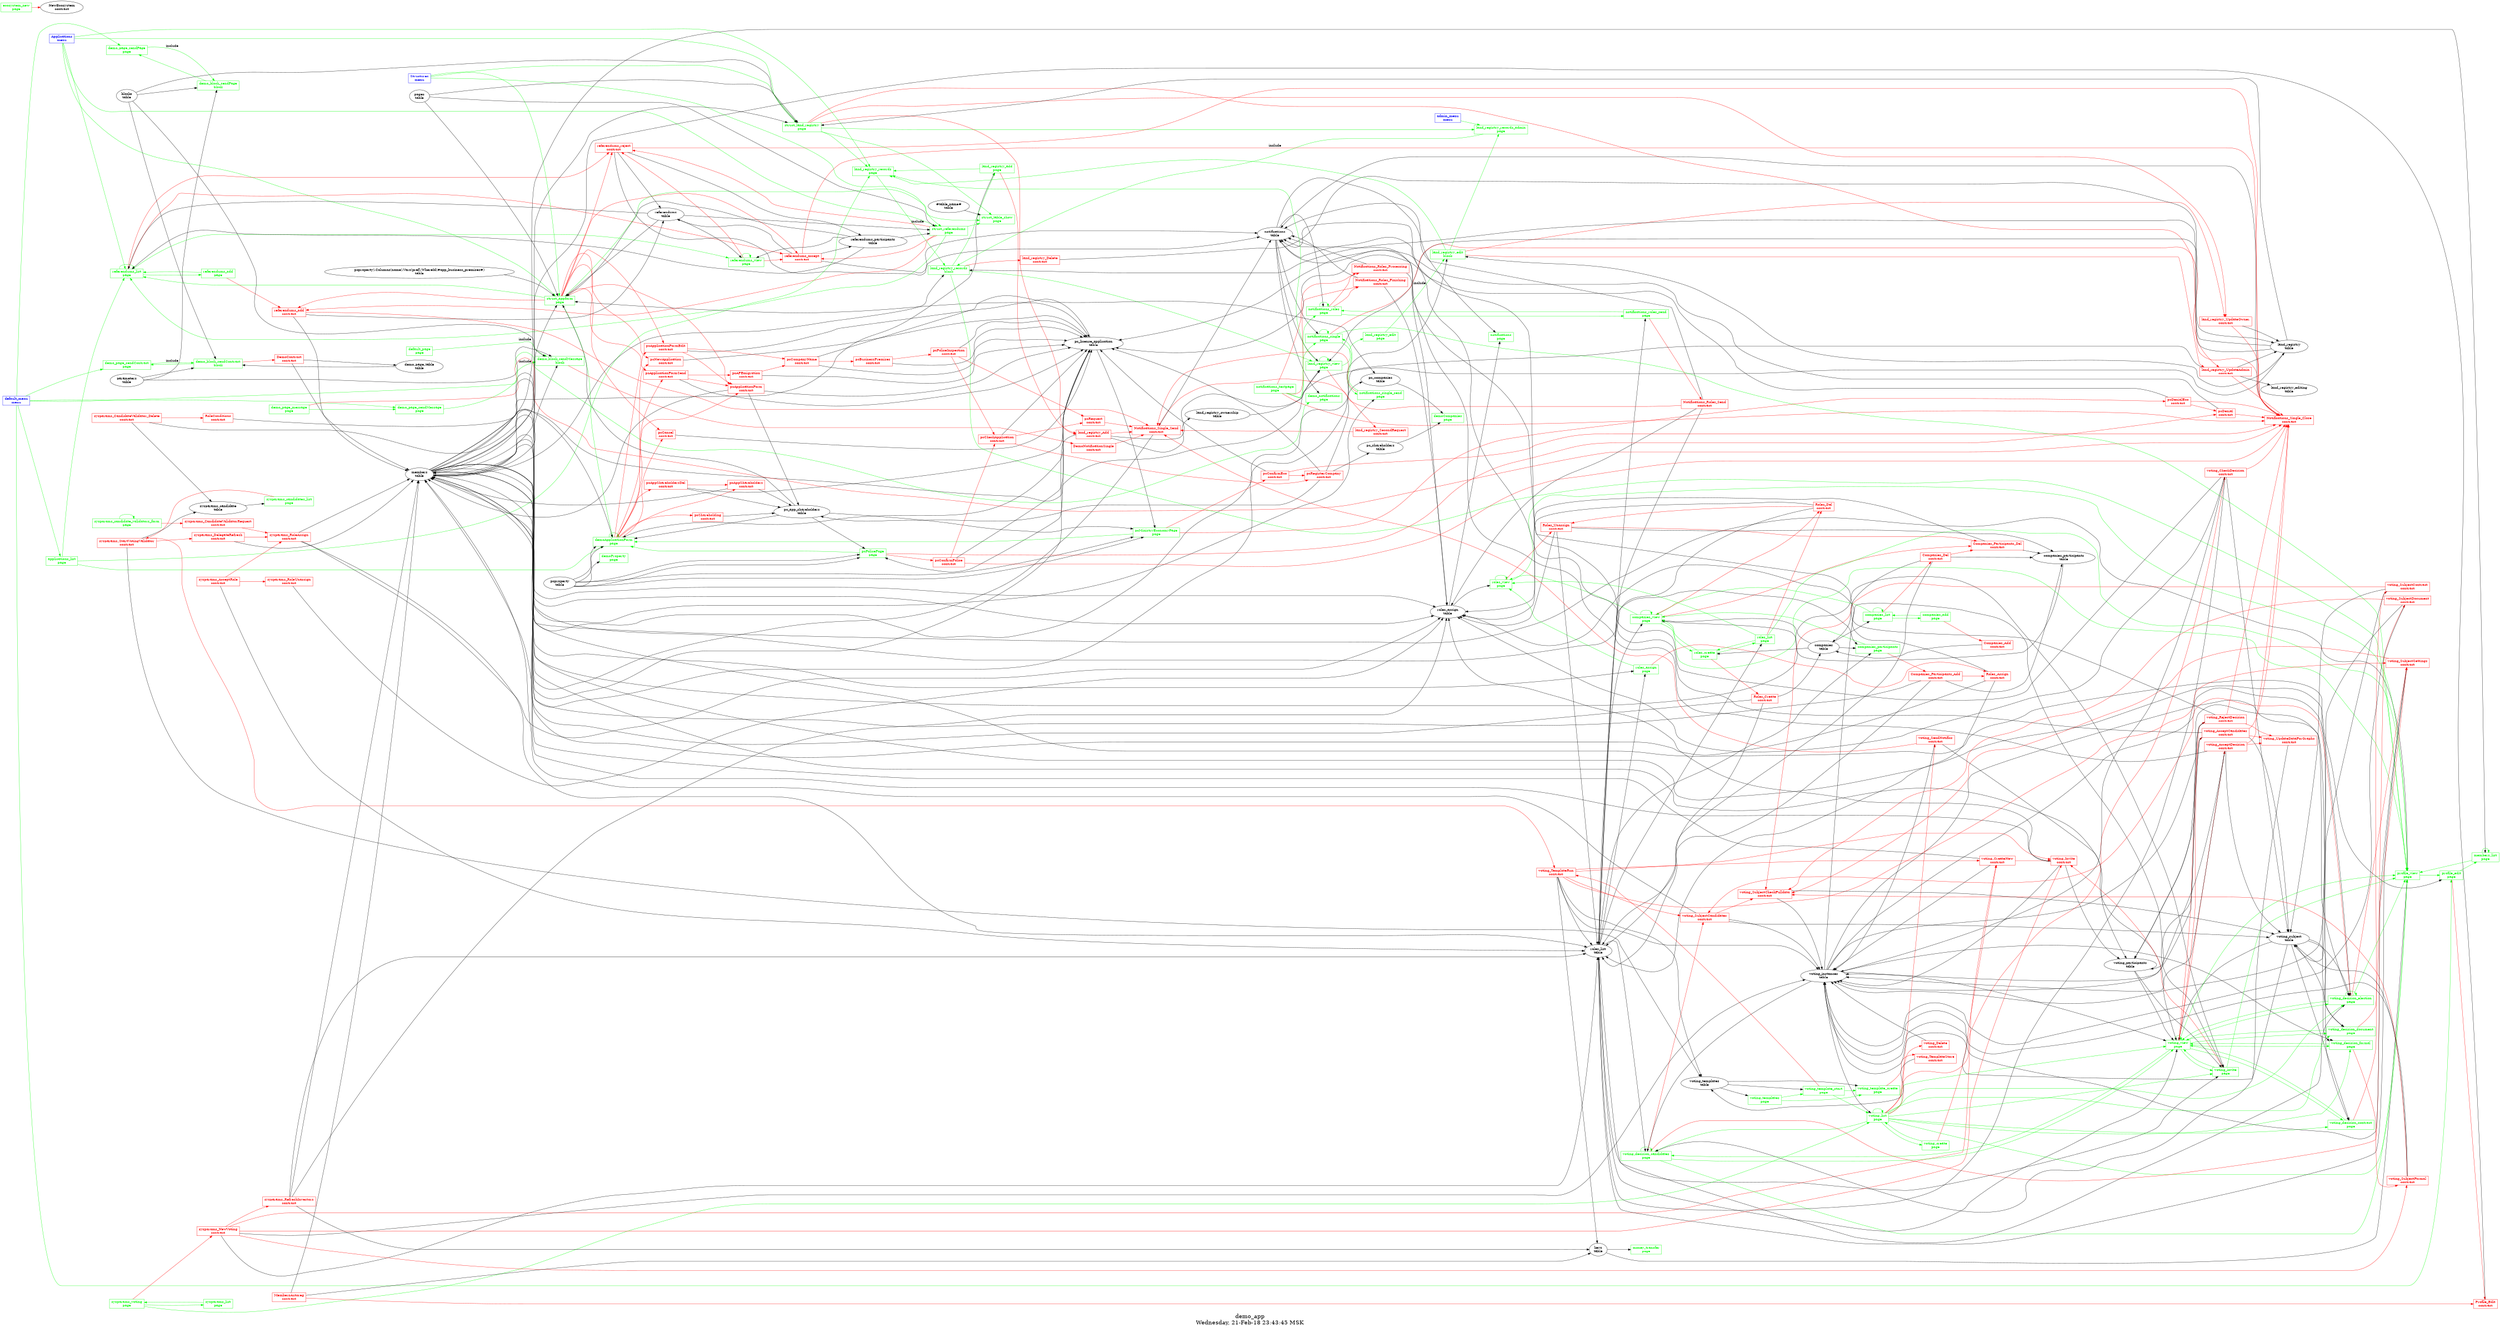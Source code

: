 digraph G {
fontsize="24.0";
label="demo_app\nWednesday, 21-Feb-18 23:43:45 MSK";
nojustify=true;
ordering=out;
rankdir=LR;
size="30";
"Applications\nmenu" -> "referendums_list\npage"  [ color=green ]
"Applications\nmenu" -> "land_registry_records\npage"  [ color=green ]
"Applications\nmenu" -> "struct_land_registry\npage"  [ color=green ]
"Applications\nmenu" -> "struct_referendums\npage"  [ color=green ]
"Applications\nmenu" -> "struct_appform\npage"  [ color=green ]
"Applications\nmenu" [color=blue, fontcolor=blue, group=menus, shape=record];
"Structures\nmenu" -> "struct_land_registry\npage"  [ color=green ]
"Structures\nmenu" -> "struct_referendums\npage"  [ color=green ]
"Structures\nmenu" -> "struct_appform\npage"  [ color=green ]
"Structures\nmenu" [color=blue, fontcolor=blue, group=menus, shape=record];
"admin_menu\nmenu" -> "land_registry_records_admin\npage"  [ color=green ]
"admin_menu\nmenu" [color=blue, fontcolor=blue, group=menus, shape=record];
"default_menu\nmenu" -> "demo_page_sendPage\npage"  [ color=green ]
"default_menu\nmenu" -> "demo_page_sendContract\npage"  [ color=green ]
"default_menu\nmenu" -> "demo_page_sendMessage\npage"  [ color=green ]
"default_menu\nmenu" -> "demo_notifications\npage"  [ color=green ]
"default_menu\nmenu" -> "profile_edit\npage"  [ color=green ]
"default_menu\nmenu" -> "applications_list\npage"  [ color=green ]
"default_menu\nmenu" [color=blue, fontcolor=blue, group=menus, shape=record];
"applications_list\npage" -> "referendums_list\npage"  [ color=green ]
"applications_list\npage" -> "land_registry_records\npage"  [ color=green ]
"applications_list\npage" -> "demoApplicationForm\npage"  [ color=green ]
"applications_list\npage" [color=green, fontcolor=green, group=pages, shape=record];
"companies_add\npage" -> "Companies_Add\ncontract"  [ color=red ]
"companies_add\npage" -> "companies_list\npage"  [ color=green ]
"companies_add\npage" [color=green, fontcolor=green, group=pages, shape=record];
"companies_list\npage" -> "Companies_Del\ncontract"  [ color=red ]
"companies\ntable" -> "companies_list\npage"  [ color="" ]
"companies_list\npage" -> "companies_view\npage"  [ color=green ]
"companies_list\npage" -> "companies_list\npage"  [ color=green ]
"companies_list\npage" -> "companies_add\npage"  [ color=green ]
"companies_list\npage" [color=green, fontcolor=green, group=pages, shape=record];
"companies_participants\npage" -> "Companies_Participants_Add\ncontract"  [ color=red ]
"companies\ntable" -> "companies_participants\npage"  [ color="" ]
"members\ntable" -> "companies_participants\npage"  [ color="" ]
"roles_list\ntable" -> "companies_participants\npage"  [ color="" ]
"companies_participants\npage" -> "companies_view\npage"  [ color=green ]
"companies_participants\npage" [color=green, fontcolor=green, group=pages, shape=record];
"companies_view\npage" -> "Roles_Del\ncontract"  [ color=red ]
"companies_view\npage" -> "Companies_Participants_Del\ncontract"  [ color=red ]
"companies\ntable" -> "companies_view\npage"  [ color="" ]
"roles_list\ntable" -> "companies_view\npage"  [ color="" ]
"companies_participants\ntable" -> "companies_view\npage"  [ color="" ]
"companies_view\npage" -> "roles_view\npage"  [ color=green ]
"companies_view\npage" -> "companies_view\npage"  [ color=green ]
"companies_view\npage" -> "roles_create\npage"  [ color=green ]
"companies_view\npage" -> "profile_view\npage"  [ color=green ]
"companies_view\npage" [color=green, fontcolor=green, group=pages, shape=record];
"default_page\npage" -> "demo_block_sendMessage\nblock"  [ color=green, label=include ]
"default_page\npage" [color=green, fontcolor=green, group=pages, shape=record];
"demoApplicationForm\npage" -> "pcApplicationFormEdit\ncontract"  [ color=red ]
"demoApplicationForm\npage" -> "pcNewApplication\ncontract"  [ color=red ]
"demoApplicationForm\npage" -> "pcAppShareholdersDel\ncontract"  [ color=red ]
"demoApplicationForm\npage" -> "pcShareholding\ncontract"  [ color=red ]
"demoApplicationForm\npage" -> "pcAppShareholders\ncontract"  [ color=red ]
"demoApplicationForm\npage" -> "pcApplicationFormSend\ncontract"  [ color=red ]
"demoApplicationForm\npage" -> "pcApplicationForm\ncontract"  [ color=red ]
"demoApplicationForm\npage" -> "pcCancel\ncontract"  [ color=red ]
"members\ntable" -> "demoApplicationForm\npage"  [ color="" ]
"pc_license_application\ntable" -> "demoApplicationForm\npage"  [ color="" ]
"pc_app_shareholders\ntable" -> "demoApplicationForm\npage"  [ color="" ]
"pcproperty\ntable" -> "demoApplicationForm\npage"  [ color="" ]
"pcproperty\ntable" -> "demoApplicationForm\npage"  [ color="" ]
"demoApplicationForm\npage" -> "demoApplicationForm\npage"  [ color=green ]
"demoApplicationForm\npage" [color=green, fontcolor=green, group=pages, shape=record];
"pc_companies\ntable" -> "demoCompanies\npage"  [ color="" ]
"pc_shareholders\ntable" -> "demoCompanies\npage"  [ color="" ]
"demoCompanies\npage" [color=green, fontcolor=green, group=pages, shape=record];
"pcproperty\ntable" -> "demoProperty\npage"  [ color="" ]
"demoProperty\npage" [color=green, fontcolor=green, group=pages, shape=record];
"notifications\ntable" -> "demo_notifications\npage"  [ color="" ]
"demo_notifications\npage" [color=green, fontcolor=green, group=pages, shape=record];
"demo_page_message\npage" -> "Notifications_Single_Close\ncontract"  [ color=red ]
"demo_page_message\npage" -> "demo_page_sendMessage\npage"  [ color=green ]
"demo_page_message\npage" [color=green, fontcolor=green, group=pages, shape=record];
"demo_page_sendContract\npage" -> "demo_block_sendContract\nblock"  [ color=green, label=include ]
"demo_page_sendContract\npage" [color=green, fontcolor=green, group=pages, shape=record];
"demo_page_sendMessage\npage" -> "demo_block_sendMessage\nblock"  [ color=green, label=include ]
"demo_page_sendMessage\npage" [color=green, fontcolor=green, group=pages, shape=record];
"demo_page_sendPage\npage" -> "demo_block_sendPage\nblock"  [ color=green, label=include ]
"demo_page_sendPage\npage" [color=green, fontcolor=green, group=pages, shape=record];
"ecosystem_new\npage" -> "NewEcosystem\ncontract"  [ color=red ]
"ecosystem_new\npage" [color=green, fontcolor=green, group=pages, shape=record];
"land_registry_add\npage" -> "land_registry_Add\ncontract"  [ color=red ]
"members\ntable" -> "land_registry_add\npage"  [ color="" ]
"land_registry_add\npage" -> "land_registry_records\npage"  [ color=green ]
"land_registry_add\npage" [color=green, fontcolor=green, group=pages, shape=record];
"land_registry_edit\npage" -> "land_registry_edit\nblock"  [ color=green, label=include ]
"land_registry_edit\npage" [color=green, fontcolor=green, group=pages, shape=record];
"land_registry_records\npage" -> "land_registry_records\nblock"  [ color=green, label=include ]
"land_registry_records\npage" [color=green, fontcolor=green, group=pages, shape=record];
"land_registry_records_admin\npage" -> "land_registry_records\nblock"  [ color=green, label=include ]
"land_registry_records_admin\npage" [color=green, fontcolor=green, group=pages, shape=record];
"land_registry_view\npage" -> "land_registry_SecondRequest\ncontract"  [ color=red ]
"land_registry\ntable" -> "land_registry_view\npage"  [ color="" ]
"land_registry_ownership\ntable" -> "land_registry_view\npage"  [ color="" ]
"members\ntable" -> "land_registry_view\npage"  [ color="" ]
"notifications\ntable" -> "land_registry_view\npage"  [ color="" ]
"land_registry_view\npage" -> "land_registry_records\npage"  [ color=green ]
"land_registry_view\npage" -> "land_registry_view\npage"  [ color=green ]
"land_registry_view\npage" -> "land_registry_edit\npage"  [ color=green ]
"land_registry_view\npage" [color=green, fontcolor=green, group=pages, shape=record];
"members\ntable" -> "members_list\npage"  [ color="" ]
"members_list\npage" -> "profile_view\npage"  [ color=green ]
"members_list\npage" -> "members_list\npage"  [ color=green ]
"members_list\npage" [color=green, fontcolor=green, group=pages, shape=record];
"keys\ntable" -> "money_transfer\npage"  [ color="" ]
"money_transfer\npage" [color=green, fontcolor=green, group=pages, shape=record];
"notifications\ntable" -> "notifications\npage"  [ color="" ]
"roles_assign\ntable" -> "notifications\npage"  [ color="" ]
"notifications\npage" [color=green, fontcolor=green, group=pages, shape=record];
"notifications_roles\npage" -> "Notifications_Roles_Processing\ncontract"  [ color=red ]
"notifications_roles\npage" -> "Notifications_Roles_Finishing\ncontract"  [ color=red ]
"notifications\ntable" -> "notifications_roles\npage"  [ color="" ]
"notifications_roles\npage" -> "notifications_roles\npage"  [ color=green ]
"notifications_roles\npage" -> "notifications_roles_send\npage"  [ color=green ]
"notifications_roles\npage" [color=green, fontcolor=green, group=pages, shape=record];
"notifications_roles_send\npage" -> "Notifications_Roles_Send\ncontract"  [ color=red ]
"roles_list\ntable" -> "notifications_roles_send\npage"  [ color="" ]
"notifications_roles_send\npage" -> "notifications_roles\npage"  [ color=green ]
"notifications_roles_send\npage" [color=green, fontcolor=green, group=pages, shape=record];
"notifications_single\npage" -> "Notifications_Single_Close\ncontract"  [ color=red ]
"notifications\ntable" -> "notifications_single\npage"  [ color="" ]
"notifications_single\npage" -> "profile_view\npage"  [ color=green ]
"notifications_single\npage" -> "notifications_single\npage"  [ color=green ]
"notifications_single\npage" -> "notifications_single_send\npage"  [ color=green ]
"notifications_single\npage" [color=green, fontcolor=green, group=pages, shape=record];
"notifications_single_send\npage" -> "Notifications_Single_Send\ncontract"  [ color=red ]
"members\ntable" -> "notifications_single_send\npage"  [ color="" ]
"notifications_single_send\npage" -> "notifications_single\npage"  [ color=green ]
"notifications_single_send\npage" [color=green, fontcolor=green, group=pages, shape=record];
"notifications_testpage\npage" -> "Notifications_Single_Close\ncontract"  [ color=red ]
"notifications_testpage\npage" -> "Notifications_Roles_Processing\ncontract"  [ color=red ]
"notifications_testpage\npage" -> "Notifications_Roles_Finishing\ncontract"  [ color=red ]
"notifications_testpage\npage" -> "notifications_single\npage"  [ color=green ]
"notifications_testpage\npage" -> "notifications_roles\npage"  [ color=green ]
"notifications_testpage\npage" [color=green, fontcolor=green, group=pages, shape=record];
"pcMinistryEconomyPage\npage" -> "pcDenialEco\ncontract"  [ color=red ]
"pcMinistryEconomyPage\npage" -> "pcConfirmEco\ncontract"  [ color=red ]
"pc_license_application\ntable" -> "pcMinistryEconomyPage\npage"  [ color="" ]
"pcproperty\ntable" -> "pcMinistryEconomyPage\npage"  [ color="" ]
"pcproperty\ntable" -> "pcMinistryEconomyPage\npage"  [ color="" ]
"pc_app_shareholders\ntable" -> "pcMinistryEconomyPage\npage"  [ color="" ]
"pcMinistryEconomyPage\npage" -> "demoApplicationForm\npage"  [ color=green ]
"pcMinistryEconomyPage\npage" [color=green, fontcolor=green, group=pages, shape=record];
"pcPolicePage\npage" -> "pcDenial\ncontract"  [ color=red ]
"pcPolicePage\npage" -> "pcConfirmPolice\ncontract"  [ color=red ]
"pc_license_application\ntable" -> "pcPolicePage\npage"  [ color="" ]
"pcproperty\ntable" -> "pcPolicePage\npage"  [ color="" ]
"pcproperty\ntable" -> "pcPolicePage\npage"  [ color="" ]
"pc_app_shareholders\ntable" -> "pcPolicePage\npage"  [ color="" ]
"pcPolicePage\npage" -> "demoApplicationForm\npage"  [ color=green ]
"pcPolicePage\npage" [color=green, fontcolor=green, group=pages, shape=record];
"profile_edit\npage" -> "Profile_Edit\ncontract"  [ color=red ]
"members\ntable" -> "profile_edit\npage"  [ color="" ]
"profile_edit\npage" -> "members_list\npage"  [ color=green ]
"profile_edit\npage" [color=green, fontcolor=green, group=pages, shape=record];
"members\ntable" -> "profile_view\npage"  [ color="" ]
"keys\ntable" -> "profile_view\npage"  [ color="" ]
"profile_view\npage" -> "profile_edit\npage"  [ color=green ]
"profile_view\npage" [color=green, fontcolor=green, group=pages, shape=record];
"referendums_add\npage" -> "referendums_add\ncontract"  [ color=red ]
"referendums_add\npage" -> "referendums_list\npage"  [ color=green ]
"referendums_add\npage" [color=green, fontcolor=green, group=pages, shape=record];
"referendums_list\npage" -> "referendums_reject\ncontract"  [ color=red ]
"referendums_list\npage" -> "referendums_accept\ncontract"  [ color=red ]
"referendums\ntable" -> "referendums_list\npage"  [ color="" ]
"referendums_participants\ntable" -> "referendums_list\npage"  [ color="" ]
"referendums_list\npage" -> "referendums_view\npage"  [ color=green ]
"referendums_list\npage" -> "referendums_list\npage"  [ color=green ]
"referendums_list\npage" -> "referendums_add\npage"  [ color=green ]
"referendums_list\npage" [color=green, fontcolor=green, group=pages, shape=record];
"referendums_view\npage" -> "referendums_accept\ncontract"  [ color=red ]
"referendums_view\npage" -> "referendums_reject\ncontract"  [ color=red ]
"referendums\ntable" -> "referendums_view\npage"  [ color="" ]
"referendums_participants\ntable" -> "referendums_view\npage"  [ color="" ]
"referendums_view\npage" -> "referendums_view\npage"  [ color=green ]
"referendums_view\npage" [color=green, fontcolor=green, group=pages, shape=record];
"roles_assign\npage" -> "Roles_Assign\ncontract"  [ color=red ]
"roles_list\ntable" -> "roles_assign\npage"  [ color="" ]
"members\ntable" -> "roles_assign\npage"  [ color="" ]
"roles_assign\npage" -> "roles_view\npage"  [ color=green ]
"roles_assign\npage" [color=green, fontcolor=green, group=pages, shape=record];
"roles_create\npage" -> "Roles_Create\ncontract"  [ color=red ]
"companies\ntable" -> "roles_create\npage"  [ color="" ]
"roles_create\npage" -> "companies_view\npage"  [ color=green ]
"roles_create\npage" -> "roles_list\npage"  [ color=green ]
"roles_create\npage" [color=green, fontcolor=green, group=pages, shape=record];
"roles_list\npage" -> "Roles_Del\ncontract"  [ color=red ]
"roles_list\ntable" -> "roles_list\npage"  [ color="" ]
"roles_list\npage" -> "profile_view\npage"  [ color=green ]
"roles_list\npage" -> "roles_view\npage"  [ color=green ]
"roles_list\npage" -> "roles_create\npage"  [ color=green ]
"roles_list\npage" [color=green, fontcolor=green, group=pages, shape=record];
"roles_view\npage" -> "Roles_Unassign\ncontract"  [ color=red ]
"roles_assign\ntable" -> "roles_view\npage"  [ color="" ]
"roles_view\npage" -> "profile_view\npage"  [ color=green ]
"roles_view\npage" -> "roles_view\npage"  [ color=green ]
"roles_view\npage" [color=green, fontcolor=green, group=pages, shape=record];
"struct_appform\npage" -> "pcApplicationFormEdit\ncontract"  [ color=red ]
"struct_appform\npage" -> "pcNewApplication\ncontract"  [ color=red ]
"struct_appform\npage" -> "pcApplicationFormSend\ncontract"  [ color=red ]
"struct_appform\npage" -> "pcApplicationForm\ncontract"  [ color=red ]
"struct_appform\npage" -> "pcCancel\ncontract"  [ color=red ]
"struct_appform\npage" -> "referendums_accept\ncontract"  [ color=red ]
"struct_appform\npage" -> "referendums_add\ncontract"  [ color=red ]
"struct_appform\npage" -> "referendums_reject\ncontract"  [ color=red ]
"pages\ntable" -> "struct_appform\npage"  [ color="" ]
"members\ntable" -> "struct_appform\npage"  [ color="" ]
"pc_license_application\ntable" -> "struct_appform\npage"  [ color="" ]
"pc_app_shareholders\ntable" -> "struct_appform\npage"  [ color="" ]
"pcproperty).Columns(name).Vars(pref).WhereId(#app_business_premises#)\ntable" -> "struct_appform\npage"  [ color="" ]
"referendums\ntable" -> "struct_appform\npage"  [ color="" ]
"referendums_participants\ntable" -> "struct_appform\npage"  [ color="" ]
"struct_appform\npage" -> "struct_table_show\npage"  [ color=green ]
"struct_appform\npage" -> "demoApplicationForm\npage"  [ color=green ]
"struct_appform\npage" -> "referendums_list\npage"  [ color=green ]
"struct_appform\npage" [color=green, fontcolor=green, group=pages, shape=record];
"struct_land_registry\npage" -> "land_registry_Add\ncontract"  [ color=red ]
"struct_land_registry\npage" -> "land_registry_UpdateAdmin\ncontract"  [ color=red ]
"struct_land_registry\npage" -> "land_registry_UpdateOwner\ncontract"  [ color=red ]
"blocks\ntable" -> "struct_land_registry\npage"  [ color="" ]
"land_registry\ntable" -> "struct_land_registry\npage"  [ color="" ]
"pages\ntable" -> "struct_land_registry\npage"  [ color="" ]
"members\ntable" -> "struct_land_registry\npage"  [ color="" ]
"struct_land_registry\npage" -> "struct_table_show\npage"  [ color=green ]
"struct_land_registry\npage" -> "land_registry_records\npage"  [ color=green ]
"struct_land_registry\npage" -> "land_registry_records_admin\npage"  [ color=green ]
"struct_land_registry\npage" [color=green, fontcolor=green, group=pages, shape=record];
"struct_referendums\npage" -> "referendums_reject\ncontract"  [ color=red ]
"struct_referendums\npage" -> "referendums_accept\ncontract"  [ color=red ]
"struct_referendums\npage" -> "referendums_add\ncontract"  [ color=red ]
"pages\ntable" -> "struct_referendums\npage"  [ color="" ]
"referendums\ntable" -> "struct_referendums\npage"  [ color="" ]
"referendums_participants\ntable" -> "struct_referendums\npage"  [ color="" ]
"struct_referendums\npage" -> "struct_table_show\npage"  [ color=green ]
"struct_referendums\npage" -> "referendums_list\npage"  [ color=green ]
"struct_referendums\npage" [color=green, fontcolor=green, group=pages, shape=record];
"#table_name#\ntable" -> "struct_table_show\npage"  [ color="" ]
"struct_table_show\npage" [color=green, fontcolor=green, group=pages, shape=record];
"sysparams_candidate_validators_form\npage" -> "sysparams_CandidateValidatorRequest\ncontract"  [ color=red ]
"sysparams_candidate_validators_form\npage" -> "sysparams_candidate_validators_form\npage"  [ color=green ]
"sysparams_candidate_validators_form\npage" [color=green, fontcolor=green, group=pages, shape=record];
"sysparams_candidates_list\npage" -> "sysparams_StartVotingValidator\ncontract"  [ color=red ]
"sysparams_candidate\ntable" -> "sysparams_candidates_list\npage"  [ color="" ]
"sysparams_candidates_list\npage" [color=green, fontcolor=green, group=pages, shape=record];
"sysparams_list\npage" -> "sysparams_voting\npage"  [ color=green ]
"sysparams_list\npage" [color=green, fontcolor=green, group=pages, shape=record];
"sysparams_voting\npage" -> "sysparams_NewVoting\ncontract"  [ color=red ]
"sysparams_voting\npage" -> "sysparams_list\npage"  [ color=green ]
"sysparams_voting\npage" -> "voting_list\npage"  [ color=green ]
"sysparams_voting\npage" [color=green, fontcolor=green, group=pages, shape=record];
"voting_create\npage" -> "voting_CreateNew\ncontract"  [ color=red ]
"voting_create\npage" -> "voting_list\npage"  [ color=green ]
"voting_create\npage" [color=green, fontcolor=green, group=pages, shape=record];
"voting_decision_candidates\npage" -> "voting_SubjectCandidates\ncontract"  [ color=red ]
"voting_decision_candidates\npage" -> "voting_SubjectSettings\ncontract"  [ color=red ]
"voting_instances\ntable" -> "voting_decision_candidates\npage"  [ color="" ]
"voting_subject\ntable" -> "voting_decision_candidates\npage"  [ color="" ]
"roles_list\ntable" -> "voting_decision_candidates\npage"  [ color="" ]
"voting_decision_candidates\npage" -> "voting_decision_candidates\npage"  [ color=green ]
"voting_decision_candidates\npage" -> "profile_view\npage"  [ color=green ]
"voting_decision_candidates\npage" -> "voting_view\npage"  [ color=green ]
"voting_decision_candidates\npage" [color=green, fontcolor=green, group=pages, shape=record];
"voting_decision_contract\npage" -> "voting_SubjectContract\ncontract"  [ color=red ]
"voting_instances\ntable" -> "voting_decision_contract\npage"  [ color="" ]
"voting_subject\ntable" -> "voting_decision_contract\npage"  [ color="" ]
"voting_decision_contract\npage" -> "voting_view\npage"  [ color=green ]
"voting_decision_contract\npage" [color=green, fontcolor=green, group=pages, shape=record];
"voting_decision_document\npage" -> "voting_SubjectDocument\ncontract"  [ color=red ]
"voting_instances\ntable" -> "voting_decision_document\npage"  [ color="" ]
"voting_subject\ntable" -> "voting_decision_document\npage"  [ color="" ]
"voting_decision_document\npage" -> "voting_view\npage"  [ color=green ]
"voting_decision_document\npage" [color=green, fontcolor=green, group=pages, shape=record];
"voting_decision_election\npage" -> "voting_SubjectCandidates\ncontract"  [ color=red ]
"voting_decision_election\npage" -> "voting_SubjectSettings\ncontract"  [ color=red ]
"voting_instances\ntable" -> "voting_decision_election\npage"  [ color="" ]
"members\ntable" -> "voting_decision_election\npage"  [ color="" ]
"voting_subject\ntable" -> "voting_decision_election\npage"  [ color="" ]
"roles_list\ntable" -> "voting_decision_election\npage"  [ color="" ]
"voting_decision_election\npage" -> "voting_decision_election\npage"  [ color=green ]
"voting_decision_election\npage" -> "profile_view\npage"  [ color=green ]
"voting_decision_election\npage" -> "voting_view\npage"  [ color=green ]
"voting_decision_election\npage" [color=green, fontcolor=green, group=pages, shape=record];
"voting_decision_formal\npage" -> "voting_SubjectFormal\ncontract"  [ color=red ]
"voting_instances\ntable" -> "voting_decision_formal\npage"  [ color="" ]
"voting_subject\ntable" -> "voting_decision_formal\npage"  [ color="" ]
"voting_decision_formal\npage" -> "voting_view\npage"  [ color=green ]
"voting_decision_formal\npage" [color=green, fontcolor=green, group=pages, shape=record];
"voting_invite\npage" -> "voting_Invite\ncontract"  [ color=red ]
"voting_instances\ntable" -> "voting_invite\npage"  [ color="" ]
"voting_participants\ntable" -> "voting_invite\npage"  [ color="" ]
"members\ntable" -> "voting_invite\npage"  [ color="" ]
"roles_list\ntable" -> "voting_invite\npage"  [ color="" ]
"voting_invite\npage" -> "profile_view\npage"  [ color=green ]
"voting_invite\npage" -> "voting_view\npage"  [ color=green ]
"voting_invite\npage" [color=green, fontcolor=green, group=pages, shape=record];
"voting_list\npage" -> "voting_SendNotifics\ncontract"  [ color=red ]
"voting_list\npage" -> "voting_CheckDecision\ncontract"  [ color=red ]
"voting_list\npage" -> "voting_Delete\ncontract"  [ color=red ]
"voting_instances\ntable" -> "voting_list\npage"  [ color="" ]
"voting_list\npage" -> "voting_view\npage"  [ color=green ]
"voting_list\npage" -> "voting_decision_candidates\npage"  [ color=green ]
"voting_list\npage" -> "voting_decision_election\npage"  [ color=green ]
"voting_list\npage" -> "voting_decision_document\npage"  [ color=green ]
"voting_list\npage" -> "voting_decision_formal\npage"  [ color=green ]
"voting_list\npage" -> "voting_decision_contract\npage"  [ color=green ]
"voting_list\npage" -> "voting_invite\npage"  [ color=green ]
"voting_list\npage" -> "voting_list\npage"  [ color=green ]
"voting_list\npage" -> "profile_view\npage"  [ color=green ]
"voting_list\npage" -> "voting_create\npage"  [ color=green ]
"voting_list\npage" [color=green, fontcolor=green, group=pages, shape=record];
"voting_template_create\npage" -> "voting_TemplateStore\ncontract"  [ color=red ]
"voting_templates\ntable" -> "voting_template_create\npage"  [ color="" ]
"voting_template_create\npage" [color=green, fontcolor=green, group=pages, shape=record];
"voting_template_start\npage" -> "voting_TemplateRun\ncontract"  [ color=red ]
"voting_templates\ntable" -> "voting_template_start\npage"  [ color="" ]
"voting_template_start\npage" -> "voting_template_create\npage"  [ color=green ]
"voting_template_start\npage" -> "voting_list\npage"  [ color=green ]
"voting_template_start\npage" [color=green, fontcolor=green, group=pages, shape=record];
"voting_templates\ntable" -> "voting_templates\npage"  [ color="" ]
"voting_templates\npage" -> "voting_template_start\npage"  [ color=green ]
"voting_templates\npage" -> "voting_template_create\npage"  [ color=green ]
"voting_templates\npage" [color=green, fontcolor=green, group=pages, shape=record];
"voting_view\npage" -> "voting_AcceptCandidates\ncontract"  [ color=red ]
"voting_view\npage" -> "voting_RejectDecision\ncontract"  [ color=red ]
"voting_view\npage" -> "voting_AcceptDecision\ncontract"  [ color=red ]
"voting_instances\ntable" -> "voting_view\npage"  [ color="" ]
"voting_participants\ntable" -> "voting_view\npage"  [ color="" ]
"roles_list\ntable" -> "voting_view\npage"  [ color="" ]
"voting_subject\ntable" -> "voting_view\npage"  [ color="" ]
"members\ntable" -> "voting_view\npage"  [ color="" ]
"voting_view\npage" -> "profile_view\npage"  [ color=green ]
"voting_view\npage" -> "voting_view\npage"  [ color=green ]
"voting_view\npage" -> "voting_decision_candidates\npage"  [ color=green ]
"voting_view\npage" -> "voting_decision_election\npage"  [ color=green ]
"voting_view\npage" -> "voting_decision_document\npage"  [ color=green ]
"voting_view\npage" -> "voting_decision_formal\npage"  [ color=green ]
"voting_view\npage" -> "voting_decision_contract\npage"  [ color=green ]
"voting_view\npage" -> "voting_invite\npage"  [ color=green ]
"voting_view\npage" [color=green, fontcolor=green, group=pages, shape=record];
"demo_block_sendContract\nblock" -> "DemoContract\ncontract"  [ color=red ]
"parameters\ntable" -> "demo_block_sendContract\nblock"  [ color="" ]
"demo_page_table\ntable" -> "demo_block_sendContract\nblock"  [ color="" ]
"blocks\ntable" -> "demo_block_sendContract\nblock"  [ color="" ]
"demo_block_sendContract\nblock" -> "demo_page_sendContract\npage"  [ color=green ]
"demo_block_sendContract\nblock" [color=green, fontcolor=green, group=blocks, shape=record];
"demo_block_sendMessage\nblock" -> "DemoNotificationSingle\ncontract"  [ color=red ]
"parameters\ntable" -> "demo_block_sendMessage\nblock"  [ color="" ]
"members\ntable" -> "demo_block_sendMessage\nblock"  [ color="" ]
"blocks\ntable" -> "demo_block_sendMessage\nblock"  [ color="" ]
"demo_block_sendMessage\nblock" [color=green, fontcolor=green, group=blocks, shape=record];
"parameters\ntable" -> "demo_block_sendPage\nblock"  [ color="" ]
"blocks\ntable" -> "demo_block_sendPage\nblock"  [ color="" ]
"demo_block_sendPage\nblock" -> "demo_page_sendPage\npage"  [ color=green ]
"demo_block_sendPage\nblock" [color=green, fontcolor=green, group=blocks, shape=record];
"land_registry_edit\nblock" -> "land_registry_UpdateAdmin\ncontract"  [ color=red ]
"land_registry_edit\nblock" -> "land_registry_UpdateOwner\ncontract"  [ color=red ]
"land_registry\ntable" -> "land_registry_edit\nblock"  [ color="" ]
"members\ntable" -> "land_registry_edit\nblock"  [ color="" ]
"land_registry_edit\nblock" -> "land_registry_records\npage"  [ color=green ]
"land_registry_edit\nblock" -> "land_registry_records_admin\npage"  [ color=green ]
"land_registry_edit\nblock" [color=green, fontcolor=green, group=blocks, shape=record];
"land_registry_records\nblock" -> "land_registry_Delete\ncontract"  [ color=red ]
"land_registry\ntable" -> "land_registry_records\nblock"  [ color="" ]
"members\ntable" -> "land_registry_records\nblock"  [ color="" ]
"land_registry_records\nblock" -> "profile_view\npage"  [ color=green ]
"land_registry_records\nblock" -> "land_registry_view\npage"  [ color=green ]
"land_registry_records\nblock" -> "land_registry_add\npage"  [ color=green ]
"land_registry_records\nblock" [color=green, fontcolor=green, group=blocks, shape=record];
"Companies_Add\ncontract" -> "companies\ntable"  [ color="" ]
"Companies_Add\ncontract" [color=red, fontcolor=red, group=contracts, shape=record];
"Companies_Del\ncontract" -> "Companies_Participants_Del\ncontract"  [ color=red ]
"Companies_Del\ncontract" -> "roles_list\ntable"  [ color="" ]
"Companies_Del\ncontract" -> "companies_participants\ntable"  [ color="" ]
"Companies_Del\ncontract" -> "companies\ntable"  [ color="" ]
"Companies_Del\ncontract" [color=red, fontcolor=red, group=contracts, shape=record];
"Companies_Participants_Add\ncontract" -> "Roles_Assign\ncontract"  [ color=red ]
"Companies_Participants_Add\ncontract" -> "members\ntable"  [ color="" ]
"Companies_Participants_Add\ncontract" -> "roles_list\ntable"  [ color="" ]
"Companies_Participants_Add\ncontract" -> "companies_participants\ntable"  [ color="" ]
"Companies_Participants_Add\ncontract" [color=red, fontcolor=red, group=contracts, shape=record];
"Companies_Participants_Del\ncontract" -> "companies_participants\ntable"  [ color="" ]
"Companies_Participants_Del\ncontract" -> "roles_assign\ntable"  [ color="" ]
"Companies_Participants_Del\ncontract" [color=red, fontcolor=red, group=contracts, shape=record];
"DemoContract\ncontract" -> "members\ntable"  [ color="" ]
"DemoContract\ncontract" -> "demo_page_table\ntable"  [ color="" ]
"DemoContract\ncontract" [color=red, fontcolor=red, group=contracts, shape=record];
"DemoNotificationSingle\ncontract" -> "Notifications_Single_Send\ncontract"  [ color=red ]
"DemoNotificationSingle\ncontract" [color=red, fontcolor=red, group=contracts, shape=record];
"MembersAutoreg\ncontract" -> "Profile_Edit\ncontract"  [ color=red ]
"MembersAutoreg\ncontract" -> "keys\ntable"  [ color="" ]
"MembersAutoreg\ncontract" -> "members\ntable"  [ color="" ]
"MembersAutoreg\ncontract" [color=red, fontcolor=red, group=contracts, shape=record];
"Notifications_Roles_Finishing\ncontract" -> "notifications\ntable"  [ color="" ]
"Notifications_Roles_Finishing\ncontract" -> "roles_assign\ntable"  [ color="" ]
"Notifications_Roles_Finishing\ncontract" [color=red, fontcolor=red, group=contracts, shape=record];
"Notifications_Roles_Processing\ncontract" -> "notifications\ntable"  [ color="" ]
"Notifications_Roles_Processing\ncontract" -> "roles_assign\ntable"  [ color="" ]
"Notifications_Roles_Processing\ncontract" [color=red, fontcolor=red, group=contracts, shape=record];
"Notifications_Roles_Send\ncontract" -> "Notifications_Single_Send\ncontract"  [ color=red ]
"Notifications_Roles_Send\ncontract" -> "roles_assign\ntable"  [ color="" ]
"Notifications_Roles_Send\ncontract" -> "roles_list\ntable"  [ color="" ]
"Notifications_Roles_Send\ncontract" -> "notifications\ntable"  [ color="" ]
"Notifications_Roles_Send\ncontract" [color=red, fontcolor=red, group=contracts, shape=record];
"Notifications_Single_Close\ncontract" -> "notifications\ntable"  [ color="" ]
"Notifications_Single_Close\ncontract" [color=red, fontcolor=red, group=contracts, shape=record];
"Notifications_Single_Send\ncontract" -> "members\ntable"  [ color="" ]
"Notifications_Single_Send\ncontract" -> "notifications\ntable"  [ color="" ]
"Notifications_Single_Send\ncontract" [color=red, fontcolor=red, group=contracts, shape=record];
"Profile_Edit\ncontract" -> "members\ntable"  [ color="" ]
"Profile_Edit\ncontract" [color=red, fontcolor=red, group=contracts, shape=record];
"RoleConditions\ncontract" -> "roles_assign\ntable"  [ color="" ]
"RoleConditions\ncontract" [color=red, fontcolor=red, group=contracts, shape=record];
"Roles_Assign\ncontract" -> "roles_list\ntable"  [ color="" ]
"Roles_Assign\ncontract" -> "members\ntable"  [ color="" ]
"Roles_Assign\ncontract" -> "roles_assign\ntable"  [ color="" ]
"Roles_Assign\ncontract" [color=red, fontcolor=red, group=contracts, shape=record];
"Roles_Create\ncontract" -> "companies\ntable"  [ color="" ]
"Roles_Create\ncontract" -> "members\ntable"  [ color="" ]
"Roles_Create\ncontract" -> "roles_list\ntable"  [ color="" ]
"Roles_Create\ncontract" [color=red, fontcolor=red, group=contracts, shape=record];
"Roles_Del\ncontract" -> "Roles_Unassign\ncontract"  [ color=red ]
"Roles_Del\ncontract" -> "roles_list\ntable"  [ color="" ]
"Roles_Del\ncontract" -> "roles_assign\ntable"  [ color="" ]
"Roles_Del\ncontract" [color=red, fontcolor=red, group=contracts, shape=record];
"Roles_Unassign\ncontract" -> "Companies_Participants_Del\ncontract"  [ color=red ]
"Roles_Unassign\ncontract" -> "roles_assign\ntable"  [ color="" ]
"Roles_Unassign\ncontract" -> "roles_list\ntable"  [ color="" ]
"Roles_Unassign\ncontract" -> "companies_participants\ntable"  [ color="" ]
"Roles_Unassign\ncontract" [color=red, fontcolor=red, group=contracts, shape=record];
"land_registry_Add\ncontract" -> "Notifications_Single_Send\ncontract"  [ color=red ]
"land_registry_Add\ncontract" -> "members\ntable"  [ color="" ]
"land_registry_Add\ncontract" -> "land_registry\ntable"  [ color="" ]
"land_registry_Add\ncontract" -> "land_registry_ownership\ntable"  [ color="" ]
"land_registry_Add\ncontract" [color=red, fontcolor=red, group=contracts, shape=record];
"land_registry_Delete\ncontract" -> "land_registry\ntable"  [ color="" ]
"land_registry_Delete\ncontract" [color=red, fontcolor=red, group=contracts, shape=record];
"land_registry_SecondRequest\ncontract" -> "Notifications_Single_Send\ncontract"  [ color=red ]
"land_registry_SecondRequest\ncontract" [color=red, fontcolor=red, group=contracts, shape=record];
"land_registry_UpdateAdmin\ncontract" -> "Notifications_Single_Close\ncontract"  [ color=red ]
"land_registry_UpdateAdmin\ncontract" -> "land_registry\ntable"  [ color="" ]
"land_registry_UpdateAdmin\ncontract" -> "members\ntable"  [ color="" ]
"land_registry_UpdateAdmin\ncontract" -> "land_registry_editing\ntable"  [ color="" ]
"land_registry_UpdateAdmin\ncontract" [color=red, fontcolor=red, group=contracts, shape=record];
"land_registry_UpdateOwner\ncontract" -> "Notifications_Single_Close\ncontract"  [ color=red ]
"land_registry_UpdateOwner\ncontract" -> "land_registry\ntable"  [ color="" ]
"land_registry_UpdateOwner\ncontract" [color=red, fontcolor=red, group=contracts, shape=record];
"pcAPEmigration\ncontract" -> "pcCompanyName\ncontract"  [ color=red ]
"pcAPEmigration\ncontract" -> "pc_license_application\ntable"  [ color="" ]
"pcAPEmigration\ncontract" [color=red, fontcolor=red, group=contracts, shape=record];
"pcAppShareholders\ncontract" -> "pc_app_shareholders\ntable"  [ color="" ]
"pcAppShareholders\ncontract" -> "members\ntable"  [ color="" ]
"pcAppShareholders\ncontract" [color=red, fontcolor=red, group=contracts, shape=record];
"pcAppShareholdersDel\ncontract" -> "pcAppShareholders\ncontract"  [ color=red ]
"pcAppShareholdersDel\ncontract" -> "pc_app_shareholders\ntable"  [ color="" ]
"pcAppShareholdersDel\ncontract" -> "pc_license_application\ntable"  [ color="" ]
"pcAppShareholdersDel\ncontract" [color=red, fontcolor=red, group=contracts, shape=record];
"pcApplicationForm\ncontract" -> "members\ntable"  [ color="" ]
"pcApplicationForm\ncontract" -> "pc_license_application\ntable"  [ color="" ]
"pcApplicationForm\ncontract" -> "pc_app_shareholders\ntable"  [ color="" ]
"pcApplicationForm\ncontract" [color=red, fontcolor=red, group=contracts, shape=record];
"pcApplicationFormEdit\ncontract" -> "pcApplicationForm\ncontract"  [ color=red ]
"pcApplicationFormEdit\ncontract" -> "pcCompanyName\ncontract"  [ color=red ]
"pcApplicationFormEdit\ncontract" -> "pc_license_application\ntable"  [ color="" ]
"pcApplicationFormEdit\ncontract" [color=red, fontcolor=red, group=contracts, shape=record];
"pcApplicationFormSend\ncontract" -> "pcAPEmigration\ncontract"  [ color=red ]
"pcApplicationFormSend\ncontract" -> "pcApplicationForm\ncontract"  [ color=red ]
"pcApplicationFormSend\ncontract" -> "pc_license_application\ntable"  [ color="" ]
"pcApplicationFormSend\ncontract" [color=red, fontcolor=red, group=contracts, shape=record];
"pcBusinessPremises\ncontract" -> "pcPoliceInspection\ncontract"  [ color=red ]
"pcBusinessPremises\ncontract" -> "pc_license_application\ntable"  [ color="" ]
"pcBusinessPremises\ncontract" [color=red, fontcolor=red, group=contracts, shape=record];
"pcCancel\ncontract" -> "pc_license_application\ntable"  [ color="" ]
"pcCancel\ncontract" [color=red, fontcolor=red, group=contracts, shape=record];
"pcCheckApplication\ncontract" -> "pcRegisterCompany\ncontract"  [ color=red ]
"pcCheckApplication\ncontract" -> "pcRequest\ncontract"  [ color=red ]
"pcCheckApplication\ncontract" -> "pc_license_application\ntable"  [ color="" ]
"pcCheckApplication\ncontract" [color=red, fontcolor=red, group=contracts, shape=record];
"pcCompanyName\ncontract" -> "pcBusinessPremises\ncontract"  [ color=red ]
"pcCompanyName\ncontract" -> "pc_license_application\ntable"  [ color="" ]
"pcCompanyName\ncontract" -> "pc_companies\ntable"  [ color="" ]
"pcCompanyName\ncontract" [color=red, fontcolor=red, group=contracts, shape=record];
"pcConfirmEco\ncontract" -> "Notifications_Single_Close\ncontract"  [ color=red ]
"pcConfirmEco\ncontract" -> "pcRegisterCompany\ncontract"  [ color=red ]
"pcConfirmEco\ncontract" -> "pc_license_application\ntable"  [ color="" ]
"pcConfirmEco\ncontract" [color=red, fontcolor=red, group=contracts, shape=record];
"pcConfirmPolice\ncontract" -> "Notifications_Single_Close\ncontract"  [ color=red ]
"pcConfirmPolice\ncontract" -> "pcCheckApplication\ncontract"  [ color=red ]
"pcConfirmPolice\ncontract" -> "pc_license_application\ntable"  [ color="" ]
"pcConfirmPolice\ncontract" [color=red, fontcolor=red, group=contracts, shape=record];
"pcDenial\ncontract" -> "Notifications_Single_Close\ncontract"  [ color=red ]
"pcDenial\ncontract" -> "pc_license_application\ntable"  [ color="" ]
"pcDenial\ncontract" [color=red, fontcolor=red, group=contracts, shape=record];
"pcDenialEco\ncontract" -> "Notifications_Single_Close\ncontract"  [ color=red ]
"pcDenialEco\ncontract" -> "pcDenial\ncontract"  [ color=red ]
"pcDenialEco\ncontract" -> "pc_license_application\ntable"  [ color="" ]
"pcDenialEco\ncontract" [color=red, fontcolor=red, group=contracts, shape=record];
"pcNewApplication\ncontract" -> "pc_license_application\ntable"  [ color="" ]
"pcNewApplication\ncontract" [color=red, fontcolor=red, group=contracts, shape=record];
"pcPoliceInspection\ncontract" -> "pcCheckApplication\ncontract"  [ color=red ]
"pcPoliceInspection\ncontract" -> "pcRequest\ncontract"  [ color=red ]
"pcPoliceInspection\ncontract" -> "pc_license_application\ntable"  [ color="" ]
"pcPoliceInspection\ncontract" [color=red, fontcolor=red, group=contracts, shape=record];
"pcRegisterCompany\ncontract" -> "pc_license_application\ntable"  [ color="" ]
"pcRegisterCompany\ncontract" -> "pc_companies\ntable"  [ color="" ]
"pcRegisterCompany\ncontract" -> "pc_app_shareholders\ntable"  [ color="" ]
"pcRegisterCompany\ncontract" -> "pc_shareholders\ntable"  [ color="" ]
"pcRegisterCompany\ncontract" [color=red, fontcolor=red, group=contracts, shape=record];
"pcRequest\ncontract" -> "Notifications_Single_Send\ncontract"  [ color=red ]
"pcRequest\ncontract" [color=red, fontcolor=red, group=contracts, shape=record];
"pcShareholding\ncontract" -> "pc_app_shareholders\ntable"  [ color="" ]
"pcShareholding\ncontract" [color=red, fontcolor=red, group=contracts, shape=record];
"referendums_accept\ncontract" -> "Notifications_Single_Close\ncontract"  [ color=red ]
"referendums_accept\ncontract" -> "referendums\ntable"  [ color="" ]
"referendums_accept\ncontract" -> "referendums_participants\ntable"  [ color="" ]
"referendums_accept\ncontract" -> "notifications\ntable"  [ color="" ]
"referendums_accept\ncontract" [color=red, fontcolor=red, group=contracts, shape=record];
"referendums_add\ncontract" -> "Notifications_Single_Send\ncontract"  [ color=red ]
"referendums_add\ncontract" -> "referendums\ntable"  [ color="" ]
"referendums_add\ncontract" -> "members\ntable"  [ color="" ]
"referendums_add\ncontract" [color=red, fontcolor=red, group=contracts, shape=record];
"referendums_reject\ncontract" -> "Notifications_Single_Close\ncontract"  [ color=red ]
"referendums_reject\ncontract" -> "referendums\ntable"  [ color="" ]
"referendums_reject\ncontract" -> "referendums_participants\ntable"  [ color="" ]
"referendums_reject\ncontract" -> "notifications\ntable"  [ color="" ]
"referendums_reject\ncontract" [color=red, fontcolor=red, group=contracts, shape=record];
"sysparams_AcceptRole\ncontract" -> "sysparams_RoleAssign\ncontract"  [ color=red ]
"sysparams_AcceptRole\ncontract" -> "sysparams_RoleUnassign\ncontract"  [ color=red ]
"sysparams_AcceptRole\ncontract" -> "roles_list\ntable"  [ color="" ]
"sysparams_AcceptRole\ncontract" [color=red, fontcolor=red, group=contracts, shape=record];
"sysparams_CandidateValidatorRequest\ncontract" -> "sysparams_RoleAssign\ncontract"  [ color=red ]
"sysparams_CandidateValidatorRequest\ncontract" [color=red, fontcolor=red, group=contracts, shape=record];
"sysparams_CandidateValidator_Delete\ncontract" -> "RoleConditions\ncontract"  [ color=red ]
"sysparams_CandidateValidator_Delete\ncontract" -> "sysparams_candidate\ntable"  [ color="" ]
"sysparams_CandidateValidator_Delete\ncontract" -> "roles_assign\ntable"  [ color="" ]
"sysparams_CandidateValidator_Delete\ncontract" [color=red, fontcolor=red, group=contracts, shape=record];
"sysparams_DelegateRefresh\ncontract" -> "sysparams_RoleAssign\ncontract"  [ color=red ]
"sysparams_DelegateRefresh\ncontract" -> "members\ntable"  [ color="" ]
"sysparams_DelegateRefresh\ncontract" [color=red, fontcolor=red, group=contracts, shape=record];
"sysparams_NewVoting\ncontract" -> "sysparams_RefreshInvestors\ncontract"  [ color=red ]
"sysparams_NewVoting\ncontract" -> "voting_CreateNew\ncontract"  [ color=red ]
"sysparams_NewVoting\ncontract" -> "voting_Invite\ncontract"  [ color=red ]
"sysparams_NewVoting\ncontract" -> "voting_SubjectFormal\ncontract"  [ color=red ]
"sysparams_NewVoting\ncontract" -> "voting_instances\ntable"  [ color="" ]
"sysparams_NewVoting\ncontract" -> "roles_list\ntable"  [ color="" ]
"sysparams_NewVoting\ncontract" [color=red, fontcolor=red, group=contracts, shape=record];
"sysparams_RefreshInvestors\ncontract" -> "roles_list\ntable"  [ color="" ]
"sysparams_RefreshInvestors\ncontract" -> "roles_assign\ntable"  [ color="" ]
"sysparams_RefreshInvestors\ncontract" -> "members\ntable"  [ color="" ]
"sysparams_RefreshInvestors\ncontract" -> "keys\ntable"  [ color="" ]
"sysparams_RefreshInvestors\ncontract" [color=red, fontcolor=red, group=contracts, shape=record];
"sysparams_RoleAssign\ncontract" -> "roles_list\ntable"  [ color="" ]
"sysparams_RoleAssign\ncontract" -> "members\ntable"  [ color="" ]
"sysparams_RoleAssign\ncontract" -> "roles_assign\ntable"  [ color="" ]
"sysparams_RoleAssign\ncontract" [color=red, fontcolor=red, group=contracts, shape=record];
"sysparams_RoleUnassign\ncontract" -> "roles_assign\ntable"  [ color="" ]
"sysparams_RoleUnassign\ncontract" [color=red, fontcolor=red, group=contracts, shape=record];
"sysparams_StartVotingValidator\ncontract" -> "sysparams_DelegateRefresh\ncontract"  [ color=red ]
"sysparams_StartVotingValidator\ncontract" -> "voting_TemplateRun\ncontract"  [ color=red ]
"sysparams_StartVotingValidator\ncontract" -> "voting_templates\ntable"  [ color="" ]
"sysparams_StartVotingValidator\ncontract" -> "sysparams_candidate\ntable"  [ color="" ]
"sysparams_StartVotingValidator\ncontract" [color=red, fontcolor=red, group=contracts, shape=record];
"voting_AcceptCandidates\ncontract" -> "Notifications_Single_Close\ncontract"  [ color=red ]
"voting_AcceptCandidates\ncontract" -> "voting_UpdateDataForGraphs\ncontract"  [ color=red ]
"voting_AcceptCandidates\ncontract" -> "voting_instances\ntable"  [ color="" ]
"voting_AcceptCandidates\ncontract" -> "voting_subject\ntable"  [ color="" ]
"voting_AcceptCandidates\ncontract" -> "voting_participants\ntable"  [ color="" ]
"voting_AcceptCandidates\ncontract" -> "notifications\ntable"  [ color="" ]
"voting_AcceptCandidates\ncontract" [color=red, fontcolor=red, group=contracts, shape=record];
"voting_AcceptDecision\ncontract" -> "Notifications_Single_Close\ncontract"  [ color=red ]
"voting_AcceptDecision\ncontract" -> "voting_UpdateDataForGraphs\ncontract"  [ color=red ]
"voting_AcceptDecision\ncontract" -> "voting_instances\ntable"  [ color="" ]
"voting_AcceptDecision\ncontract" -> "voting_subject\ntable"  [ color="" ]
"voting_AcceptDecision\ncontract" -> "voting_participants\ntable"  [ color="" ]
"voting_AcceptDecision\ncontract" -> "notifications\ntable"  [ color="" ]
"voting_AcceptDecision\ncontract" [color=red, fontcolor=red, group=contracts, shape=record];
"voting_CheckDecision\ncontract" -> "Notifications_Single_Close\ncontract"  [ color=red ]
"voting_CheckDecision\ncontract" -> "voting_instances\ntable"  [ color="" ]
"voting_CheckDecision\ncontract" -> "voting_subject\ntable"  [ color="" ]
"voting_CheckDecision\ncontract" -> "notifications\ntable"  [ color="" ]
"voting_CheckDecision\ncontract" -> "roles_list\ntable"  [ color="" ]
"voting_CheckDecision\ncontract" -> "roles_assign\ntable"  [ color="" ]
"voting_CheckDecision\ncontract" [color=red, fontcolor=red, group=contracts, shape=record];
"voting_CreateNew\ncontract" -> "voting_Invite\ncontract"  [ color=red ]
"voting_CreateNew\ncontract" -> "members\ntable"  [ color="" ]
"voting_CreateNew\ncontract" -> "voting_instances\ntable"  [ color="" ]
"voting_CreateNew\ncontract" [color=red, fontcolor=red, group=contracts, shape=record];
"voting_Delete\ncontract" -> "voting_instances\ntable"  [ color="" ]
"voting_Delete\ncontract" [color=red, fontcolor=red, group=contracts, shape=record];
"voting_Invite\ncontract" -> "voting_instances\ntable"  [ color="" ]
"voting_Invite\ncontract" -> "voting_participants\ntable"  [ color="" ]
"voting_Invite\ncontract" -> "members\ntable"  [ color="" ]
"voting_Invite\ncontract" -> "roles_assign\ntable"  [ color="" ]
"voting_Invite\ncontract" [color=red, fontcolor=red, group=contracts, shape=record];
"voting_RejectDecision\ncontract" -> "Notifications_Single_Close\ncontract"  [ color=red ]
"voting_RejectDecision\ncontract" -> "voting_UpdateDataForGraphs\ncontract"  [ color=red ]
"voting_RejectDecision\ncontract" -> "voting_instances\ntable"  [ color="" ]
"voting_RejectDecision\ncontract" -> "voting_participants\ntable"  [ color="" ]
"voting_RejectDecision\ncontract" -> "notifications\ntable"  [ color="" ]
"voting_RejectDecision\ncontract" [color=red, fontcolor=red, group=contracts, shape=record];
"voting_SendNotifics\ncontract" -> "Notifications_Single_Send\ncontract"  [ color=red ]
"voting_SendNotifics\ncontract" -> "voting_instances\ntable"  [ color="" ]
"voting_SendNotifics\ncontract" -> "voting_participants\ntable"  [ color="" ]
"voting_SendNotifics\ncontract" [color=red, fontcolor=red, group=contracts, shape=record];
"voting_SubjectCandidates\ncontract" -> "voting_SubjectCheckFulldata\ncontract"  [ color=red ]
"voting_SubjectCandidates\ncontract" -> "voting_instances\ntable"  [ color="" ]
"voting_SubjectCandidates\ncontract" -> "voting_subject\ntable"  [ color="" ]
"voting_SubjectCandidates\ncontract" -> "members\ntable"  [ color="" ]
"voting_SubjectCandidates\ncontract" [color=red, fontcolor=red, group=contracts, shape=record];
"voting_SubjectCheckFulldata\ncontract" -> "voting_instances\ntable"  [ color="" ]
"voting_SubjectCheckFulldata\ncontract" -> "voting_subject\ntable"  [ color="" ]
"voting_SubjectCheckFulldata\ncontract" [color=red, fontcolor=red, group=contracts, shape=record];
"voting_SubjectContract\ncontract" -> "voting_SubjectCheckFulldata\ncontract"  [ color=red ]
"voting_SubjectContract\ncontract" -> "voting_instances\ntable"  [ color="" ]
"voting_SubjectContract\ncontract" -> "voting_subject\ntable"  [ color="" ]
"voting_SubjectContract\ncontract" [color=red, fontcolor=red, group=contracts, shape=record];
"voting_SubjectDocument\ncontract" -> "voting_SubjectCheckFulldata\ncontract"  [ color=red ]
"voting_SubjectDocument\ncontract" -> "voting_instances\ntable"  [ color="" ]
"voting_SubjectDocument\ncontract" -> "voting_subject\ntable"  [ color="" ]
"voting_SubjectDocument\ncontract" [color=red, fontcolor=red, group=contracts, shape=record];
"voting_SubjectFormal\ncontract" -> "voting_SubjectCheckFulldata\ncontract"  [ color=red ]
"voting_SubjectFormal\ncontract" -> "voting_instances\ntable"  [ color="" ]
"voting_SubjectFormal\ncontract" -> "voting_subject\ntable"  [ color="" ]
"voting_SubjectFormal\ncontract" [color=red, fontcolor=red, group=contracts, shape=record];
"voting_SubjectSettings\ncontract" -> "voting_SubjectCheckFulldata\ncontract"  [ color=red ]
"voting_SubjectSettings\ncontract" -> "voting_instances\ntable"  [ color="" ]
"voting_SubjectSettings\ncontract" -> "roles_list\ntable"  [ color="" ]
"voting_SubjectSettings\ncontract" [color=red, fontcolor=red, group=contracts, shape=record];
"voting_TemplateRun\ncontract" -> "voting_CreateNew\ncontract"  [ color=red ]
"voting_TemplateRun\ncontract" -> "voting_Invite\ncontract"  [ color=red ]
"voting_TemplateRun\ncontract" -> "voting_SubjectCandidates\ncontract"  [ color=red ]
"voting_TemplateRun\ncontract" -> "voting_SubjectSettings\ncontract"  [ color=red ]
"voting_TemplateRun\ncontract" -> "voting_templates\ntable"  [ color="" ]
"voting_TemplateRun\ncontract" -> "keys\ntable"  [ color="" ]
"voting_TemplateRun\ncontract" -> "voting_instances\ntable"  [ color="" ]
"voting_TemplateRun\ncontract" -> "roles_list\ntable"  [ color="" ]
"voting_TemplateRun\ncontract" [color=red, fontcolor=red, group=contracts, shape=record];
"voting_TemplateStore\ncontract" -> "voting_templates\ntable"  [ color="" ]
"voting_TemplateStore\ncontract" [color=red, fontcolor=red, group=contracts, shape=record];
"voting_UpdateDataForGraphs\ncontract" -> "voting_instances\ntable"  [ color="" ]
"voting_UpdateDataForGraphs\ncontract" [color=red, fontcolor=red, group=contracts, shape=record];
"companies\ntable" [color="", fontcolor="", group=tables, shape=""];
"companies_participants\ntable" [color="", fontcolor="", group=tables, shape=""];
"demo_page_table\ntable" [color="", fontcolor="", group=tables, shape=""];
"land_registry\ntable" [color="", fontcolor="", group=tables, shape=""];
"land_registry_editing\ntable" [color="", fontcolor="", group=tables, shape=""];
"land_registry_ownership\ntable" [color="", fontcolor="", group=tables, shape=""];
"members\ntable" [color="", fontcolor="", group=tables, shape=""];
"pc_app_shareholders\ntable" [color="", fontcolor="", group=tables, shape=""];
"pc_companies\ntable" [color="", fontcolor="", group=tables, shape=""];
"pc_license_application\ntable" [color="", fontcolor="", group=tables, shape=""];
"pc_shareholders\ntable" [color="", fontcolor="", group=tables, shape=""];
"pcproperty\ntable" [color="", fontcolor="", group=tables, shape=""];
"referendums\ntable" [color="", fontcolor="", group=tables, shape=""];
"referendums_participants\ntable" [color="", fontcolor="", group=tables, shape=""];
"sysparams_candidate\ntable" [color="", fontcolor="", group=tables, shape=""];
"voting_instances\ntable" [color="", fontcolor="", group=tables, shape=""];
"voting_participants\ntable" [color="", fontcolor="", group=tables, shape=""];
"voting_subject\ntable" [color="", fontcolor="", group=tables, shape=""];
"voting_templates\ntable" [color="", fontcolor="", group=tables, shape=""];
}
